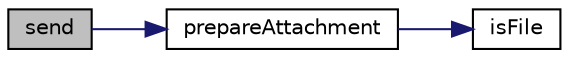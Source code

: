 digraph "send"
{
  edge [fontname="Helvetica",fontsize="10",labelfontname="Helvetica",labelfontsize="10"];
  node [fontname="Helvetica",fontsize="10",shape=record];
  rankdir="LR";
  Node28 [label="send",height=0.2,width=0.4,color="black", fillcolor="grey75", style="filled", fontcolor="black"];
  Node28 -> Node29 [color="midnightblue",fontsize="10",style="solid",fontname="Helvetica"];
  Node29 [label="prepareAttachment",height=0.2,width=0.4,color="black", fillcolor="white", style="filled",URL="$class_zest_1_1_mail_1_1_mail.html#af2eba74758819578cec6df5de4a8daf6"];
  Node29 -> Node30 [color="midnightblue",fontsize="10",style="solid",fontname="Helvetica"];
  Node30 [label="isFile",height=0.2,width=0.4,color="black", fillcolor="white", style="filled",URL="$class_zest_1_1_mail_1_1_mail.html#a746fee70ac0f3dcd5543ff033dabbc97"];
}
